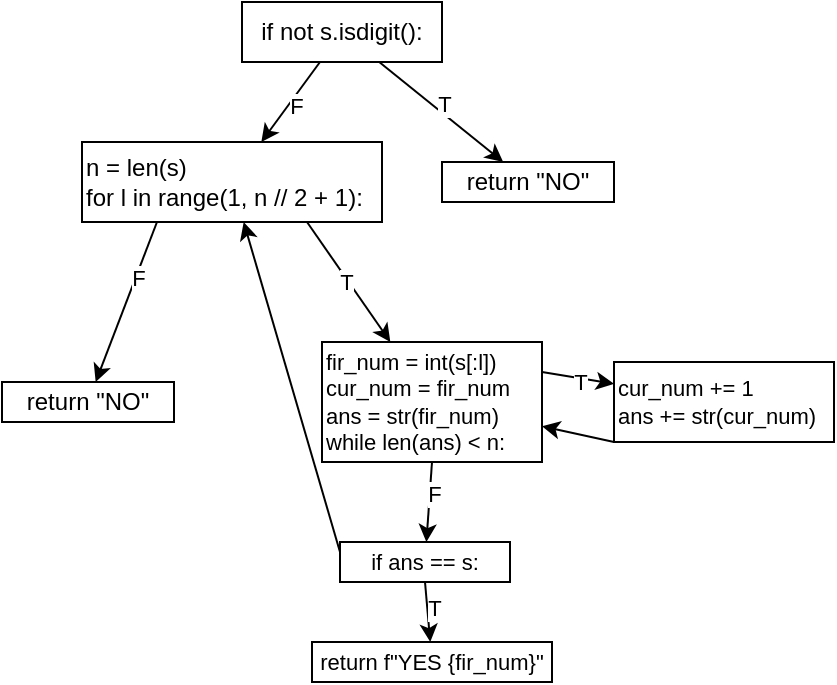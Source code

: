 <mxfile version="25.0.2" pages="2">
  <diagram name="Страница — 1" id="VHyagOCKFjfoiqxcYrmL">
    <mxGraphModel dx="794" dy="519" grid="1" gridSize="10" guides="1" tooltips="1" connect="1" arrows="0" fold="1" page="1" pageScale="1" pageWidth="827" pageHeight="1169" math="0" shadow="0">
      <root>
        <mxCell id="0" />
        <mxCell id="1" parent="0" />
        <mxCell id="IE_E9ldbbOk0oWEW7eUA-4" style="rounded=0;orthogonalLoop=1;jettySize=auto;html=1;" edge="1" parent="1" source="IE_E9ldbbOk0oWEW7eUA-2" target="IE_E9ldbbOk0oWEW7eUA-3">
          <mxGeometry relative="1" as="geometry" />
        </mxCell>
        <mxCell id="IE_E9ldbbOk0oWEW7eUA-6" value="T" style="edgeLabel;html=1;align=center;verticalAlign=middle;resizable=0;points=[];" vertex="1" connectable="0" parent="IE_E9ldbbOk0oWEW7eUA-4">
          <mxGeometry x="-0.052" y="4" relative="1" as="geometry">
            <mxPoint as="offset" />
          </mxGeometry>
        </mxCell>
        <mxCell id="IE_E9ldbbOk0oWEW7eUA-8" style="rounded=0;orthogonalLoop=1;jettySize=auto;html=1;" edge="1" parent="1" source="IE_E9ldbbOk0oWEW7eUA-2" target="IE_E9ldbbOk0oWEW7eUA-7">
          <mxGeometry relative="1" as="geometry" />
        </mxCell>
        <mxCell id="IE_E9ldbbOk0oWEW7eUA-9" value="F" style="edgeLabel;html=1;align=center;verticalAlign=middle;resizable=0;points=[];fontFamily=Helvetica;fontSize=11;fontColor=default;labelBackgroundColor=default;" vertex="1" connectable="0" parent="IE_E9ldbbOk0oWEW7eUA-8">
          <mxGeometry x="0.009" y="3" relative="1" as="geometry">
            <mxPoint as="offset" />
          </mxGeometry>
        </mxCell>
        <mxCell id="IE_E9ldbbOk0oWEW7eUA-2" value="if not s.isdigit():" style="rounded=0;whiteSpace=wrap;html=1;" vertex="1" parent="1">
          <mxGeometry x="280" y="140" width="100" height="30" as="geometry" />
        </mxCell>
        <mxCell id="IE_E9ldbbOk0oWEW7eUA-3" value="return &quot;NO&quot;" style="rounded=0;whiteSpace=wrap;html=1;" vertex="1" parent="1">
          <mxGeometry x="380" y="220" width="86" height="20" as="geometry" />
        </mxCell>
        <mxCell id="IE_E9ldbbOk0oWEW7eUA-12" style="edgeStyle=none;shape=connector;rounded=0;orthogonalLoop=1;jettySize=auto;html=1;exitX=0.75;exitY=1;exitDx=0;exitDy=0;strokeColor=default;align=center;verticalAlign=middle;fontFamily=Helvetica;fontSize=11;fontColor=default;labelBackgroundColor=default;endArrow=classic;" edge="1" parent="1" source="IE_E9ldbbOk0oWEW7eUA-7" target="IE_E9ldbbOk0oWEW7eUA-11">
          <mxGeometry relative="1" as="geometry" />
        </mxCell>
        <mxCell id="IE_E9ldbbOk0oWEW7eUA-13" value="T" style="edgeLabel;html=1;align=center;verticalAlign=middle;resizable=0;points=[];fontFamily=Helvetica;fontSize=11;fontColor=default;labelBackgroundColor=default;" vertex="1" connectable="0" parent="IE_E9ldbbOk0oWEW7eUA-12">
          <mxGeometry x="-0.01" y="-1" relative="1" as="geometry">
            <mxPoint as="offset" />
          </mxGeometry>
        </mxCell>
        <mxCell id="IE_E9ldbbOk0oWEW7eUA-15" style="edgeStyle=none;shape=connector;rounded=0;orthogonalLoop=1;jettySize=auto;html=1;exitX=0.25;exitY=1;exitDx=0;exitDy=0;strokeColor=default;align=center;verticalAlign=middle;fontFamily=Helvetica;fontSize=11;fontColor=default;labelBackgroundColor=default;endArrow=classic;" edge="1" parent="1" source="IE_E9ldbbOk0oWEW7eUA-7" target="IE_E9ldbbOk0oWEW7eUA-14">
          <mxGeometry relative="1" as="geometry" />
        </mxCell>
        <mxCell id="IE_E9ldbbOk0oWEW7eUA-16" value="F" style="edgeLabel;html=1;align=center;verticalAlign=middle;resizable=0;points=[];fontFamily=Helvetica;fontSize=11;fontColor=default;labelBackgroundColor=default;" vertex="1" connectable="0" parent="IE_E9ldbbOk0oWEW7eUA-15">
          <mxGeometry x="-0.307" y="1" relative="1" as="geometry">
            <mxPoint as="offset" />
          </mxGeometry>
        </mxCell>
        <mxCell id="IE_E9ldbbOk0oWEW7eUA-7" value="&lt;div&gt;n = len(s)&lt;/div&gt;&lt;div&gt;for l in range(1, n // 2 + 1):&lt;/div&gt;" style="rounded=0;whiteSpace=wrap;html=1;align=left;" vertex="1" parent="1">
          <mxGeometry x="200" y="210" width="150" height="40" as="geometry" />
        </mxCell>
        <mxCell id="IE_E9ldbbOk0oWEW7eUA-18" style="edgeStyle=none;shape=connector;rounded=0;orthogonalLoop=1;jettySize=auto;html=1;exitX=1;exitY=0.25;exitDx=0;exitDy=0;strokeColor=default;align=center;verticalAlign=middle;fontFamily=Helvetica;fontSize=11;fontColor=default;labelBackgroundColor=default;endArrow=classic;" edge="1" parent="1" source="IE_E9ldbbOk0oWEW7eUA-11" target="IE_E9ldbbOk0oWEW7eUA-17">
          <mxGeometry relative="1" as="geometry" />
        </mxCell>
        <mxCell id="IE_E9ldbbOk0oWEW7eUA-20" value="T" style="edgeLabel;html=1;align=center;verticalAlign=middle;resizable=0;points=[];fontFamily=Helvetica;fontSize=11;fontColor=default;labelBackgroundColor=default;" vertex="1" connectable="0" parent="IE_E9ldbbOk0oWEW7eUA-18">
          <mxGeometry x="0.054" y="-2" relative="1" as="geometry">
            <mxPoint as="offset" />
          </mxGeometry>
        </mxCell>
        <mxCell id="IE_E9ldbbOk0oWEW7eUA-22" style="edgeStyle=none;shape=connector;rounded=0;orthogonalLoop=1;jettySize=auto;html=1;exitX=0.5;exitY=1;exitDx=0;exitDy=0;strokeColor=default;align=center;verticalAlign=middle;fontFamily=Helvetica;fontSize=11;fontColor=default;labelBackgroundColor=default;endArrow=classic;" edge="1" parent="1" source="IE_E9ldbbOk0oWEW7eUA-11" target="IE_E9ldbbOk0oWEW7eUA-21">
          <mxGeometry relative="1" as="geometry" />
        </mxCell>
        <mxCell id="IE_E9ldbbOk0oWEW7eUA-23" value="F" style="edgeLabel;html=1;align=center;verticalAlign=middle;resizable=0;points=[];fontFamily=Helvetica;fontSize=11;fontColor=default;labelBackgroundColor=default;" vertex="1" connectable="0" parent="IE_E9ldbbOk0oWEW7eUA-22">
          <mxGeometry x="-0.206" y="2" relative="1" as="geometry">
            <mxPoint as="offset" />
          </mxGeometry>
        </mxCell>
        <mxCell id="IE_E9ldbbOk0oWEW7eUA-11" value="&lt;div&gt;fir_num = int(s[:l])&amp;nbsp;&amp;nbsp;&lt;/div&gt;&lt;div&gt;cur_num = fir_num&lt;/div&gt;&lt;div&gt;ans = str(fir_num)&lt;/div&gt;&lt;div&gt;while len(ans) &amp;lt; n:&lt;/div&gt;" style="rounded=0;whiteSpace=wrap;html=1;fontFamily=Helvetica;fontSize=11;fontColor=default;labelBackgroundColor=default;align=left;" vertex="1" parent="1">
          <mxGeometry x="320" y="310" width="110" height="60" as="geometry" />
        </mxCell>
        <mxCell id="IE_E9ldbbOk0oWEW7eUA-14" value="return &quot;NO&quot;" style="rounded=0;whiteSpace=wrap;html=1;" vertex="1" parent="1">
          <mxGeometry x="160" y="330" width="86" height="20" as="geometry" />
        </mxCell>
        <mxCell id="IE_E9ldbbOk0oWEW7eUA-19" style="edgeStyle=none;shape=connector;rounded=0;orthogonalLoop=1;jettySize=auto;html=1;exitX=0;exitY=1;exitDx=0;exitDy=0;strokeColor=default;align=center;verticalAlign=middle;fontFamily=Helvetica;fontSize=11;fontColor=default;labelBackgroundColor=default;endArrow=classic;" edge="1" parent="1" source="IE_E9ldbbOk0oWEW7eUA-17" target="IE_E9ldbbOk0oWEW7eUA-11">
          <mxGeometry relative="1" as="geometry" />
        </mxCell>
        <mxCell id="IE_E9ldbbOk0oWEW7eUA-17" value="&lt;div&gt;cur_num += 1&lt;/div&gt;&lt;div&gt;ans += str(cur_num)&lt;/div&gt;" style="rounded=0;whiteSpace=wrap;html=1;fontFamily=Helvetica;fontSize=11;fontColor=default;labelBackgroundColor=default;align=left;" vertex="1" parent="1">
          <mxGeometry x="466" y="320" width="110" height="40" as="geometry" />
        </mxCell>
        <mxCell id="IE_E9ldbbOk0oWEW7eUA-25" style="edgeStyle=none;shape=connector;rounded=0;orthogonalLoop=1;jettySize=auto;html=1;exitX=0.5;exitY=1;exitDx=0;exitDy=0;strokeColor=default;align=center;verticalAlign=middle;fontFamily=Helvetica;fontSize=11;fontColor=default;labelBackgroundColor=default;endArrow=classic;" edge="1" parent="1" source="IE_E9ldbbOk0oWEW7eUA-21" target="IE_E9ldbbOk0oWEW7eUA-24">
          <mxGeometry relative="1" as="geometry" />
        </mxCell>
        <mxCell id="IE_E9ldbbOk0oWEW7eUA-26" value="T" style="edgeLabel;html=1;align=center;verticalAlign=middle;resizable=0;points=[];fontFamily=Helvetica;fontSize=11;fontColor=default;labelBackgroundColor=default;" vertex="1" connectable="0" parent="IE_E9ldbbOk0oWEW7eUA-25">
          <mxGeometry x="-0.116" y="3" relative="1" as="geometry">
            <mxPoint as="offset" />
          </mxGeometry>
        </mxCell>
        <mxCell id="IE_E9ldbbOk0oWEW7eUA-27" style="edgeStyle=none;shape=connector;rounded=0;orthogonalLoop=1;jettySize=auto;html=1;exitX=0;exitY=0.25;exitDx=0;exitDy=0;strokeColor=default;align=center;verticalAlign=middle;fontFamily=Helvetica;fontSize=11;fontColor=default;labelBackgroundColor=default;endArrow=classic;" edge="1" parent="1" source="IE_E9ldbbOk0oWEW7eUA-21" target="IE_E9ldbbOk0oWEW7eUA-7">
          <mxGeometry relative="1" as="geometry" />
        </mxCell>
        <mxCell id="IE_E9ldbbOk0oWEW7eUA-21" value="if ans == s:" style="rounded=0;whiteSpace=wrap;html=1;fontFamily=Helvetica;fontSize=11;fontColor=default;labelBackgroundColor=default;" vertex="1" parent="1">
          <mxGeometry x="329" y="410" width="85" height="20" as="geometry" />
        </mxCell>
        <mxCell id="IE_E9ldbbOk0oWEW7eUA-24" value="return f&quot;YES {fir_num}&quot;" style="rounded=0;whiteSpace=wrap;html=1;fontFamily=Helvetica;fontSize=11;fontColor=default;labelBackgroundColor=default;" vertex="1" parent="1">
          <mxGeometry x="315" y="460" width="120" height="20" as="geometry" />
        </mxCell>
      </root>
    </mxGraphModel>
  </diagram>
  <diagram id="UyK4a96whqG7gki6dKdi" name="Страница — 2">
    <mxGraphModel dx="794" dy="519" grid="1" gridSize="10" guides="1" tooltips="1" connect="1" arrows="1" fold="1" page="1" pageScale="1" pageWidth="827" pageHeight="1169" math="0" shadow="0">
      <root>
        <mxCell id="0" />
        <mxCell id="1" parent="0" />
        <mxCell id="r2Pi9WGiZngzPLensq6e-9" style="edgeStyle=none;shape=connector;rounded=0;orthogonalLoop=1;jettySize=auto;html=1;strokeColor=default;align=center;verticalAlign=middle;fontFamily=Helvetica;fontSize=11;fontColor=default;labelBackgroundColor=default;endArrow=none;endFill=0;" edge="1" parent="1" source="r2Pi9WGiZngzPLensq6e-1" target="r2Pi9WGiZngzPLensq6e-6">
          <mxGeometry relative="1" as="geometry" />
        </mxCell>
        <mxCell id="r2Pi9WGiZngzPLensq6e-1" value="2" style="ellipse;whiteSpace=wrap;html=1;" vertex="1" parent="1">
          <mxGeometry x="90" y="190" width="50" height="50" as="geometry" />
        </mxCell>
        <mxCell id="r2Pi9WGiZngzPLensq6e-10" style="edgeStyle=none;shape=connector;rounded=0;orthogonalLoop=1;jettySize=auto;html=1;strokeColor=default;align=center;verticalAlign=middle;fontFamily=Helvetica;fontSize=11;fontColor=default;labelBackgroundColor=default;endArrow=none;endFill=0;" edge="1" parent="1" source="r2Pi9WGiZngzPLensq6e-2" target="r2Pi9WGiZngzPLensq6e-6">
          <mxGeometry relative="1" as="geometry" />
        </mxCell>
        <mxCell id="r2Pi9WGiZngzPLensq6e-2" value="3" style="ellipse;whiteSpace=wrap;html=1;" vertex="1" parent="1">
          <mxGeometry x="90" y="260" width="50" height="50" as="geometry" />
        </mxCell>
        <mxCell id="r2Pi9WGiZngzPLensq6e-8" style="rounded=0;orthogonalLoop=1;jettySize=auto;html=1;endArrow=none;endFill=0;" edge="1" parent="1" source="r2Pi9WGiZngzPLensq6e-3" target="r2Pi9WGiZngzPLensq6e-6">
          <mxGeometry relative="1" as="geometry" />
        </mxCell>
        <mxCell id="r2Pi9WGiZngzPLensq6e-14" value="ИЛИ" style="edgeLabel;html=1;align=center;verticalAlign=middle;resizable=0;points=[];fontFamily=Helvetica;fontSize=11;fontColor=default;labelBackgroundColor=default;" vertex="1" connectable="0" parent="r2Pi9WGiZngzPLensq6e-8">
          <mxGeometry x="0.805" y="2" relative="1" as="geometry">
            <mxPoint y="-11" as="offset" />
          </mxGeometry>
        </mxCell>
        <mxCell id="r2Pi9WGiZngzPLensq6e-3" value="1" style="ellipse;whiteSpace=wrap;html=1;" vertex="1" parent="1">
          <mxGeometry x="90" y="120" width="50" height="50" as="geometry" />
        </mxCell>
        <mxCell id="r2Pi9WGiZngzPLensq6e-11" style="edgeStyle=none;shape=connector;rounded=0;orthogonalLoop=1;jettySize=auto;html=1;strokeColor=default;align=center;verticalAlign=middle;fontFamily=Helvetica;fontSize=11;fontColor=default;labelBackgroundColor=default;endArrow=none;endFill=0;" edge="1" parent="1" source="r2Pi9WGiZngzPLensq6e-4" target="r2Pi9WGiZngzPLensq6e-6">
          <mxGeometry relative="1" as="geometry" />
        </mxCell>
        <mxCell id="r2Pi9WGiZngzPLensq6e-4" value="4" style="ellipse;whiteSpace=wrap;html=1;" vertex="1" parent="1">
          <mxGeometry x="90" y="330" width="50" height="50" as="geometry" />
        </mxCell>
        <mxCell id="r2Pi9WGiZngzPLensq6e-12" style="edgeStyle=none;shape=connector;rounded=0;orthogonalLoop=1;jettySize=auto;html=1;strokeColor=default;align=center;verticalAlign=middle;fontFamily=Helvetica;fontSize=11;fontColor=default;labelBackgroundColor=default;endArrow=none;endFill=0;" edge="1" parent="1" source="r2Pi9WGiZngzPLensq6e-5" target="r2Pi9WGiZngzPLensq6e-7">
          <mxGeometry relative="1" as="geometry" />
        </mxCell>
        <mxCell id="r2Pi9WGiZngzPLensq6e-5" value="5" style="ellipse;whiteSpace=wrap;html=1;" vertex="1" parent="1">
          <mxGeometry x="90" y="400" width="50" height="50" as="geometry" />
        </mxCell>
        <mxCell id="r2Pi9WGiZngzPLensq6e-6" value="C1" style="ellipse;whiteSpace=wrap;html=1;" vertex="1" parent="1">
          <mxGeometry x="340" y="220" width="50" height="50" as="geometry" />
        </mxCell>
        <mxCell id="r2Pi9WGiZngzPLensq6e-7" value="C2" style="ellipse;whiteSpace=wrap;html=1;" vertex="1" parent="1">
          <mxGeometry x="340" y="300" width="50" height="50" as="geometry" />
        </mxCell>
        <mxCell id="r2Pi9WGiZngzPLensq6e-13" value="" style="curved=1;endArrow=none;html=1;rounded=0;strokeColor=default;align=center;verticalAlign=middle;fontFamily=Helvetica;fontSize=11;fontColor=default;labelBackgroundColor=default;endFill=0;" edge="1" parent="1">
          <mxGeometry width="50" height="50" relative="1" as="geometry">
            <mxPoint x="340" y="260" as="sourcePoint" />
            <mxPoint x="340" y="230" as="targetPoint" />
            <Array as="points">
              <mxPoint x="340" y="280" />
              <mxPoint x="290" y="230" />
            </Array>
          </mxGeometry>
        </mxCell>
      </root>
    </mxGraphModel>
  </diagram>
</mxfile>

